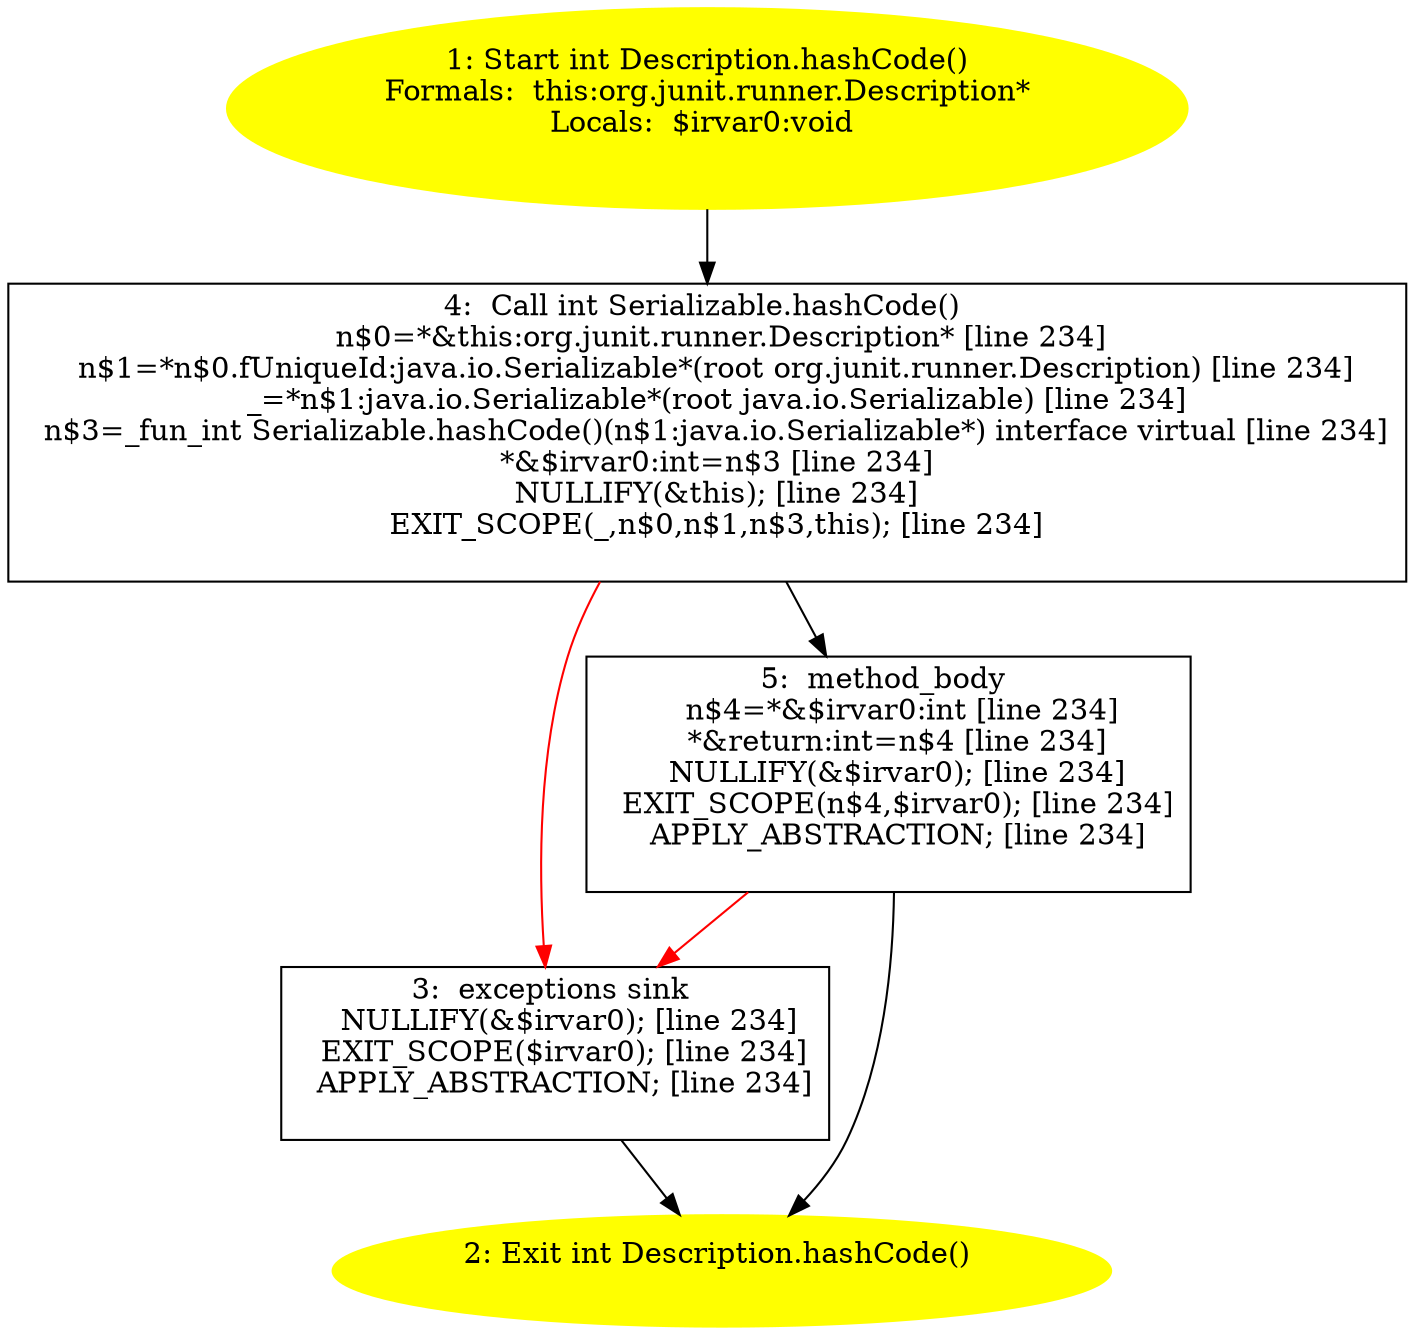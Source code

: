 /* @generated */
digraph cfg {
"org.junit.runner.Description.hashCode():int.f2f0dab9dd1abdee0858405106607e37_1" [label="1: Start int Description.hashCode()\nFormals:  this:org.junit.runner.Description*\nLocals:  $irvar0:void \n  " color=yellow style=filled]
	

	 "org.junit.runner.Description.hashCode():int.f2f0dab9dd1abdee0858405106607e37_1" -> "org.junit.runner.Description.hashCode():int.f2f0dab9dd1abdee0858405106607e37_4" ;
"org.junit.runner.Description.hashCode():int.f2f0dab9dd1abdee0858405106607e37_2" [label="2: Exit int Description.hashCode() \n  " color=yellow style=filled]
	

"org.junit.runner.Description.hashCode():int.f2f0dab9dd1abdee0858405106607e37_3" [label="3:  exceptions sink \n   NULLIFY(&$irvar0); [line 234]\n  EXIT_SCOPE($irvar0); [line 234]\n  APPLY_ABSTRACTION; [line 234]\n " shape="box"]
	

	 "org.junit.runner.Description.hashCode():int.f2f0dab9dd1abdee0858405106607e37_3" -> "org.junit.runner.Description.hashCode():int.f2f0dab9dd1abdee0858405106607e37_2" ;
"org.junit.runner.Description.hashCode():int.f2f0dab9dd1abdee0858405106607e37_4" [label="4:  Call int Serializable.hashCode() \n   n$0=*&this:org.junit.runner.Description* [line 234]\n  n$1=*n$0.fUniqueId:java.io.Serializable*(root org.junit.runner.Description) [line 234]\n  _=*n$1:java.io.Serializable*(root java.io.Serializable) [line 234]\n  n$3=_fun_int Serializable.hashCode()(n$1:java.io.Serializable*) interface virtual [line 234]\n  *&$irvar0:int=n$3 [line 234]\n  NULLIFY(&this); [line 234]\n  EXIT_SCOPE(_,n$0,n$1,n$3,this); [line 234]\n " shape="box"]
	

	 "org.junit.runner.Description.hashCode():int.f2f0dab9dd1abdee0858405106607e37_4" -> "org.junit.runner.Description.hashCode():int.f2f0dab9dd1abdee0858405106607e37_5" ;
	 "org.junit.runner.Description.hashCode():int.f2f0dab9dd1abdee0858405106607e37_4" -> "org.junit.runner.Description.hashCode():int.f2f0dab9dd1abdee0858405106607e37_3" [color="red" ];
"org.junit.runner.Description.hashCode():int.f2f0dab9dd1abdee0858405106607e37_5" [label="5:  method_body \n   n$4=*&$irvar0:int [line 234]\n  *&return:int=n$4 [line 234]\n  NULLIFY(&$irvar0); [line 234]\n  EXIT_SCOPE(n$4,$irvar0); [line 234]\n  APPLY_ABSTRACTION; [line 234]\n " shape="box"]
	

	 "org.junit.runner.Description.hashCode():int.f2f0dab9dd1abdee0858405106607e37_5" -> "org.junit.runner.Description.hashCode():int.f2f0dab9dd1abdee0858405106607e37_2" ;
	 "org.junit.runner.Description.hashCode():int.f2f0dab9dd1abdee0858405106607e37_5" -> "org.junit.runner.Description.hashCode():int.f2f0dab9dd1abdee0858405106607e37_3" [color="red" ];
}
